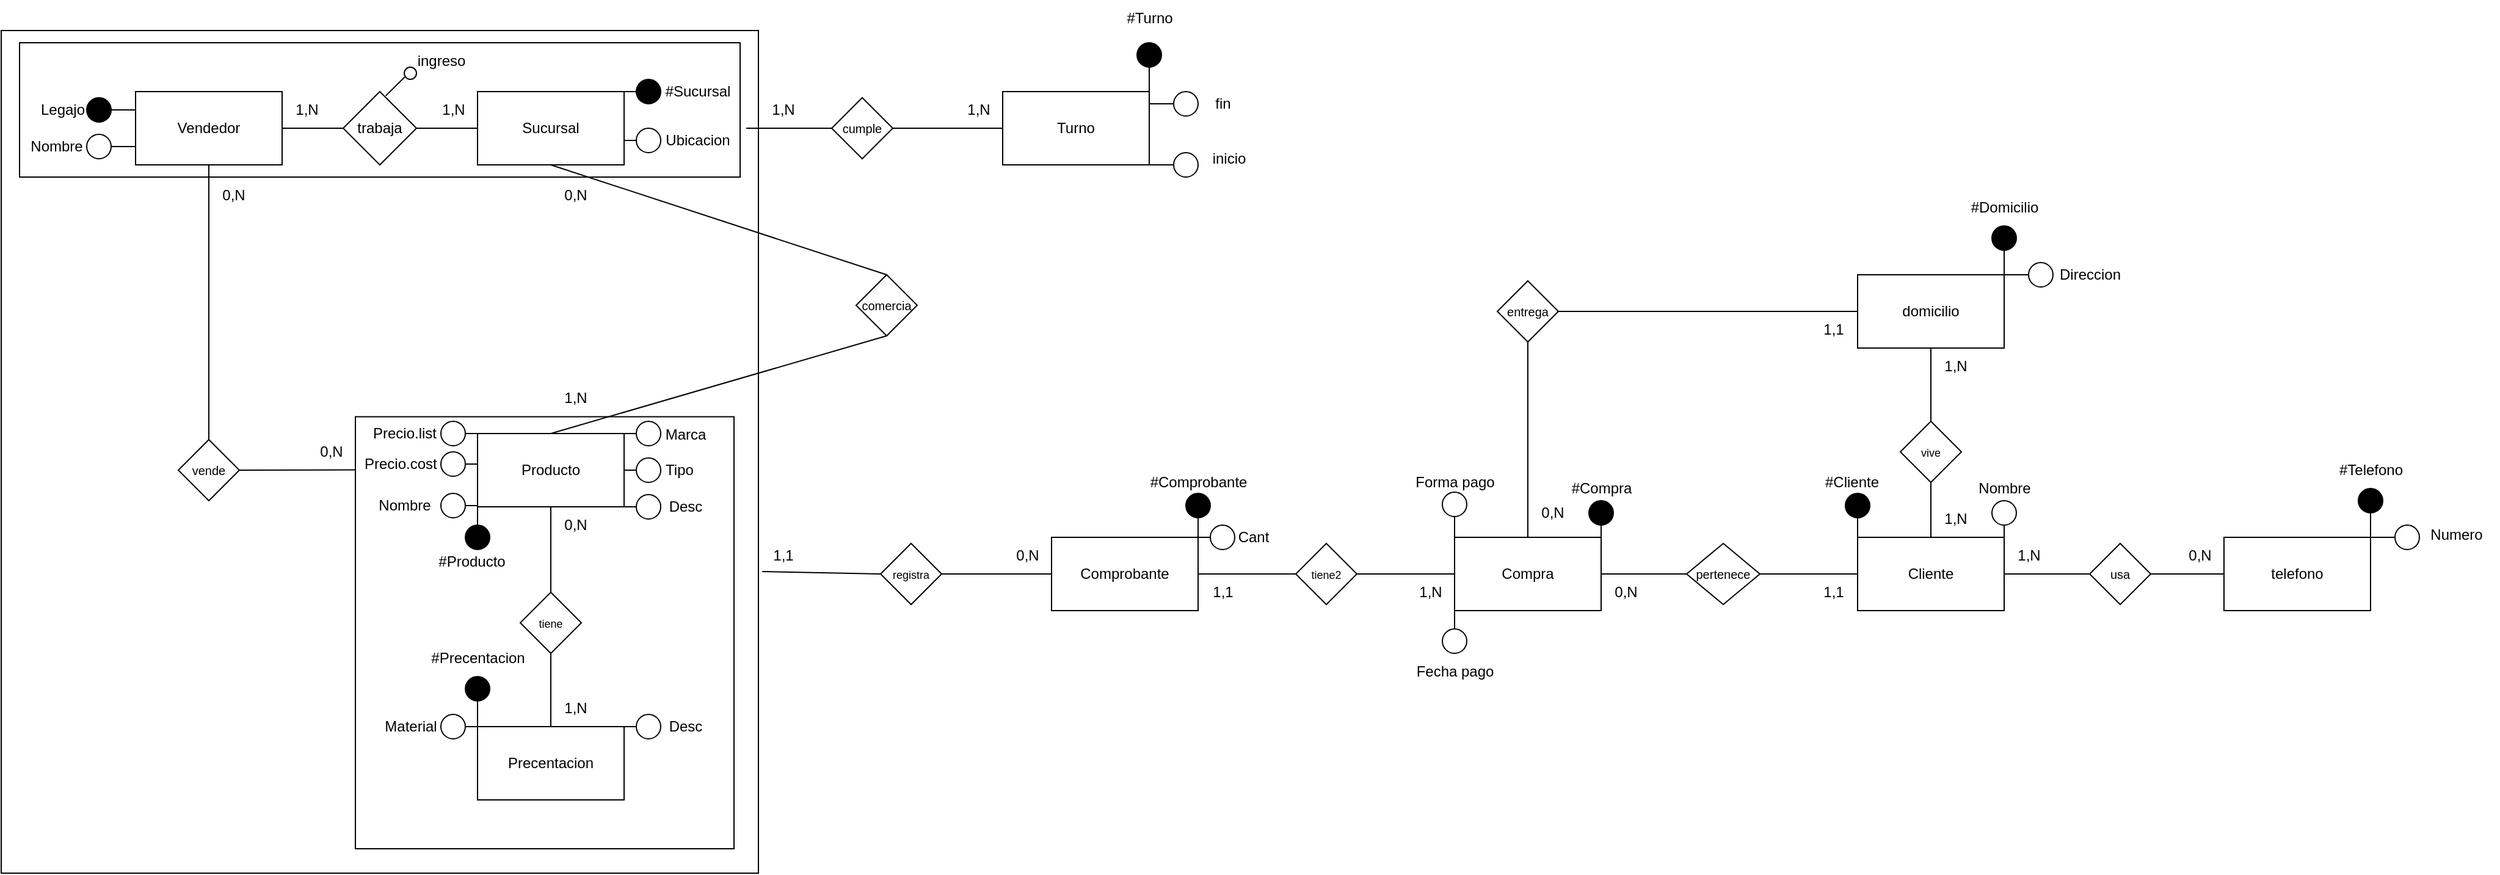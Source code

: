 <mxfile version="24.7.12">
  <diagram name="Page-1" id="cyGEGUov2ZOrerP5u_-C">
    <mxGraphModel dx="2353" dy="1199" grid="1" gridSize="10" guides="1" tooltips="1" connect="1" arrows="1" fold="1" page="1" pageScale="1" pageWidth="850" pageHeight="1100" math="0" shadow="0">
      <root>
        <mxCell id="0" />
        <mxCell id="1" parent="0" />
        <mxCell id="aFwNrgKFRGCG29cXAObZ-34" value="" style="rounded=0;whiteSpace=wrap;html=1;fillColor=none;" vertex="1" parent="1">
          <mxGeometry x="80" y="560" width="620" height="690" as="geometry" />
        </mxCell>
        <mxCell id="SyUR6yGUNe8U44WFTiyW-18" value="" style="rounded=0;whiteSpace=wrap;html=1;fillColor=none;" parent="1" vertex="1">
          <mxGeometry x="95" y="570" width="590" height="110" as="geometry" />
        </mxCell>
        <mxCell id="aFwNrgKFRGCG29cXAObZ-14" value="" style="rounded=0;whiteSpace=wrap;html=1;fillColor=none;" vertex="1" parent="1">
          <mxGeometry x="370" y="876.25" width="310" height="353.75" as="geometry" />
        </mxCell>
        <mxCell id="SyUR6yGUNe8U44WFTiyW-11" value="Vendedor" style="rounded=0;whiteSpace=wrap;html=1;" parent="1" vertex="1">
          <mxGeometry x="190" y="610" width="120" height="60" as="geometry" />
        </mxCell>
        <mxCell id="SyUR6yGUNe8U44WFTiyW-12" value="" style="endArrow=none;html=1;rounded=0;exitX=1;exitY=0.5;exitDx=0;exitDy=0;entryX=0;entryY=0.5;entryDx=0;entryDy=0;" parent="1" source="SyUR6yGUNe8U44WFTiyW-11" target="SyUR6yGUNe8U44WFTiyW-13" edge="1">
          <mxGeometry width="50" height="50" relative="1" as="geometry">
            <mxPoint x="370" y="600" as="sourcePoint" />
            <mxPoint x="370" y="640" as="targetPoint" />
          </mxGeometry>
        </mxCell>
        <mxCell id="SyUR6yGUNe8U44WFTiyW-13" value="trabaja" style="rhombus;whiteSpace=wrap;html=1;" parent="1" vertex="1">
          <mxGeometry x="360" y="610" width="60" height="60" as="geometry" />
        </mxCell>
        <mxCell id="SyUR6yGUNe8U44WFTiyW-14" value="" style="endArrow=none;html=1;rounded=0;exitX=1;exitY=0.5;exitDx=0;exitDy=0;entryX=0;entryY=0.5;entryDx=0;entryDy=0;" parent="1" source="SyUR6yGUNe8U44WFTiyW-13" target="SyUR6yGUNe8U44WFTiyW-15" edge="1">
          <mxGeometry width="50" height="50" relative="1" as="geometry">
            <mxPoint x="540" y="590" as="sourcePoint" />
            <mxPoint x="460" y="640" as="targetPoint" />
          </mxGeometry>
        </mxCell>
        <mxCell id="SyUR6yGUNe8U44WFTiyW-15" value="Sucursal" style="rounded=0;whiteSpace=wrap;html=1;" parent="1" vertex="1">
          <mxGeometry x="470" y="610" width="120" height="60" as="geometry" />
        </mxCell>
        <mxCell id="SyUR6yGUNe8U44WFTiyW-16" value="1,N" style="text;html=1;align=center;verticalAlign=middle;resizable=0;points=[];autosize=1;strokeColor=none;fillColor=none;" parent="1" vertex="1">
          <mxGeometry x="430" y="610" width="40" height="30" as="geometry" />
        </mxCell>
        <mxCell id="SyUR6yGUNe8U44WFTiyW-17" value="1,N" style="text;html=1;align=center;verticalAlign=middle;resizable=0;points=[];autosize=1;strokeColor=none;fillColor=none;" parent="1" vertex="1">
          <mxGeometry x="310" y="610" width="40" height="30" as="geometry" />
        </mxCell>
        <mxCell id="aFwNrgKFRGCG29cXAObZ-1" value="" style="endArrow=none;html=1;rounded=0;entryX=0.5;entryY=1;entryDx=0;entryDy=0;exitX=0.5;exitY=0;exitDx=0;exitDy=0;" edge="1" parent="1" source="aFwNrgKFRGCG29cXAObZ-2" target="SyUR6yGUNe8U44WFTiyW-15">
          <mxGeometry width="50" height="50" relative="1" as="geometry">
            <mxPoint x="530" y="780" as="sourcePoint" />
            <mxPoint x="550" y="770" as="targetPoint" />
          </mxGeometry>
        </mxCell>
        <mxCell id="aFwNrgKFRGCG29cXAObZ-2" value="&lt;font size=&quot;1&quot;&gt;comercia&lt;/font&gt;" style="rhombus;whiteSpace=wrap;html=1;" vertex="1" parent="1">
          <mxGeometry x="780" y="760" width="50" height="50" as="geometry" />
        </mxCell>
        <mxCell id="aFwNrgKFRGCG29cXAObZ-3" value="" style="endArrow=none;html=1;rounded=0;entryX=0.5;entryY=1;entryDx=0;entryDy=0;exitX=0.5;exitY=0;exitDx=0;exitDy=0;" edge="1" parent="1" source="aFwNrgKFRGCG29cXAObZ-4" target="aFwNrgKFRGCG29cXAObZ-2">
          <mxGeometry width="50" height="50" relative="1" as="geometry">
            <mxPoint x="530" y="880" as="sourcePoint" />
            <mxPoint x="550" y="850" as="targetPoint" />
          </mxGeometry>
        </mxCell>
        <mxCell id="aFwNrgKFRGCG29cXAObZ-4" value="Producto" style="rounded=0;whiteSpace=wrap;html=1;" vertex="1" parent="1">
          <mxGeometry x="470" y="890" width="120" height="60" as="geometry" />
        </mxCell>
        <mxCell id="aFwNrgKFRGCG29cXAObZ-5" value="&lt;font style=&quot;font-size: 9px;&quot;&gt;tiene&lt;/font&gt;" style="rhombus;whiteSpace=wrap;html=1;" vertex="1" parent="1">
          <mxGeometry x="505" y="1020" width="50" height="50" as="geometry" />
        </mxCell>
        <mxCell id="aFwNrgKFRGCG29cXAObZ-6" value="" style="endArrow=none;html=1;rounded=0;entryX=0.5;entryY=1;entryDx=0;entryDy=0;exitX=0.5;exitY=0;exitDx=0;exitDy=0;" edge="1" parent="1" source="aFwNrgKFRGCG29cXAObZ-5" target="aFwNrgKFRGCG29cXAObZ-4">
          <mxGeometry width="50" height="50" relative="1" as="geometry">
            <mxPoint x="390" y="1060" as="sourcePoint" />
            <mxPoint x="440" y="1010" as="targetPoint" />
          </mxGeometry>
        </mxCell>
        <mxCell id="aFwNrgKFRGCG29cXAObZ-7" value="Precentacion" style="rounded=0;whiteSpace=wrap;html=1;" vertex="1" parent="1">
          <mxGeometry x="470" y="1130" width="120" height="60" as="geometry" />
        </mxCell>
        <mxCell id="aFwNrgKFRGCG29cXAObZ-8" value="" style="endArrow=none;html=1;rounded=0;entryX=0.5;entryY=1;entryDx=0;entryDy=0;exitX=0.5;exitY=0;exitDx=0;exitDy=0;" edge="1" parent="1" source="aFwNrgKFRGCG29cXAObZ-7" target="aFwNrgKFRGCG29cXAObZ-5">
          <mxGeometry width="50" height="50" relative="1" as="geometry">
            <mxPoint x="320" y="1110" as="sourcePoint" />
            <mxPoint x="370" y="1060" as="targetPoint" />
          </mxGeometry>
        </mxCell>
        <mxCell id="aFwNrgKFRGCG29cXAObZ-9" value="&lt;font size=&quot;1&quot;&gt;vende&lt;/font&gt;" style="rhombus;whiteSpace=wrap;html=1;" vertex="1" parent="1">
          <mxGeometry x="225" y="895" width="50" height="50" as="geometry" />
        </mxCell>
        <mxCell id="aFwNrgKFRGCG29cXAObZ-10" value="" style="endArrow=none;html=1;rounded=0;exitX=1;exitY=0.5;exitDx=0;exitDy=0;entryX=0.001;entryY=0.123;entryDx=0;entryDy=0;entryPerimeter=0;" edge="1" parent="1" source="aFwNrgKFRGCG29cXAObZ-9" target="aFwNrgKFRGCG29cXAObZ-14">
          <mxGeometry width="50" height="50" relative="1" as="geometry">
            <mxPoint x="330" y="970" as="sourcePoint" />
            <mxPoint x="360" y="920" as="targetPoint" />
          </mxGeometry>
        </mxCell>
        <mxCell id="aFwNrgKFRGCG29cXAObZ-11" value="" style="endArrow=none;html=1;rounded=0;entryX=0.5;entryY=1;entryDx=0;entryDy=0;" edge="1" parent="1" source="aFwNrgKFRGCG29cXAObZ-9" target="SyUR6yGUNe8U44WFTiyW-11">
          <mxGeometry width="50" height="50" relative="1" as="geometry">
            <mxPoint x="210" y="840" as="sourcePoint" />
            <mxPoint x="260" y="790" as="targetPoint" />
          </mxGeometry>
        </mxCell>
        <mxCell id="aFwNrgKFRGCG29cXAObZ-12" value="0,N" style="text;html=1;align=center;verticalAlign=middle;resizable=0;points=[];autosize=1;strokeColor=none;fillColor=none;" vertex="1" parent="1">
          <mxGeometry x="530" y="950" width="40" height="30" as="geometry" />
        </mxCell>
        <mxCell id="aFwNrgKFRGCG29cXAObZ-13" value="1,N" style="text;html=1;align=center;verticalAlign=middle;resizable=0;points=[];autosize=1;strokeColor=none;fillColor=none;" vertex="1" parent="1">
          <mxGeometry x="530" y="1100" width="40" height="30" as="geometry" />
        </mxCell>
        <mxCell id="aFwNrgKFRGCG29cXAObZ-15" value="&lt;font size=&quot;1&quot;&gt;cumple&lt;/font&gt;" style="rhombus;whiteSpace=wrap;html=1;" vertex="1" parent="1">
          <mxGeometry x="760" y="615" width="50" height="50" as="geometry" />
        </mxCell>
        <mxCell id="aFwNrgKFRGCG29cXAObZ-16" value="Turno" style="rounded=0;whiteSpace=wrap;html=1;" vertex="1" parent="1">
          <mxGeometry x="900" y="610" width="120" height="60" as="geometry" />
        </mxCell>
        <mxCell id="aFwNrgKFRGCG29cXAObZ-17" value="" style="endArrow=none;html=1;rounded=0;entryX=0;entryY=0.5;entryDx=0;entryDy=0;" edge="1" parent="1" target="aFwNrgKFRGCG29cXAObZ-15">
          <mxGeometry width="50" height="50" relative="1" as="geometry">
            <mxPoint x="690" y="640" as="sourcePoint" />
            <mxPoint x="770" y="650" as="targetPoint" />
          </mxGeometry>
        </mxCell>
        <mxCell id="aFwNrgKFRGCG29cXAObZ-18" value="" style="endArrow=none;html=1;rounded=0;exitX=1;exitY=0.5;exitDx=0;exitDy=0;entryX=0;entryY=0.5;entryDx=0;entryDy=0;" edge="1" parent="1" source="aFwNrgKFRGCG29cXAObZ-15" target="aFwNrgKFRGCG29cXAObZ-16">
          <mxGeometry width="50" height="50" relative="1" as="geometry">
            <mxPoint x="880" y="670" as="sourcePoint" />
            <mxPoint x="930" y="620" as="targetPoint" />
          </mxGeometry>
        </mxCell>
        <mxCell id="aFwNrgKFRGCG29cXAObZ-19" value="1,N" style="text;html=1;align=center;verticalAlign=middle;resizable=0;points=[];autosize=1;strokeColor=none;fillColor=none;" vertex="1" parent="1">
          <mxGeometry x="530" y="846.25" width="40" height="30" as="geometry" />
        </mxCell>
        <mxCell id="aFwNrgKFRGCG29cXAObZ-20" value="0,N" style="text;html=1;align=center;verticalAlign=middle;resizable=0;points=[];autosize=1;strokeColor=none;fillColor=none;" vertex="1" parent="1">
          <mxGeometry x="530" y="680" width="40" height="30" as="geometry" />
        </mxCell>
        <mxCell id="aFwNrgKFRGCG29cXAObZ-21" value="0,N" style="text;html=1;align=center;verticalAlign=middle;resizable=0;points=[];autosize=1;strokeColor=none;fillColor=none;" vertex="1" parent="1">
          <mxGeometry x="250" y="680" width="40" height="30" as="geometry" />
        </mxCell>
        <mxCell id="aFwNrgKFRGCG29cXAObZ-22" value="0,N" style="text;html=1;align=center;verticalAlign=middle;resizable=0;points=[];autosize=1;strokeColor=none;fillColor=none;" vertex="1" parent="1">
          <mxGeometry x="330" y="890" width="40" height="30" as="geometry" />
        </mxCell>
        <mxCell id="aFwNrgKFRGCG29cXAObZ-23" value="Cliente" style="rounded=0;whiteSpace=wrap;html=1;" vertex="1" parent="1">
          <mxGeometry x="1600" y="975" width="120" height="60" as="geometry" />
        </mxCell>
        <mxCell id="aFwNrgKFRGCG29cXAObZ-24" value="&lt;font style=&quot;font-size: 9px;&quot;&gt;vive&lt;/font&gt;" style="rhombus;whiteSpace=wrap;html=1;" vertex="1" parent="1">
          <mxGeometry x="1635" y="880" width="50" height="50" as="geometry" />
        </mxCell>
        <mxCell id="aFwNrgKFRGCG29cXAObZ-25" value="domicilio" style="rounded=0;whiteSpace=wrap;html=1;" vertex="1" parent="1">
          <mxGeometry x="1600" y="760" width="120" height="60" as="geometry" />
        </mxCell>
        <mxCell id="aFwNrgKFRGCG29cXAObZ-28" value="" style="endArrow=none;html=1;rounded=0;entryX=0.5;entryY=0;entryDx=0;entryDy=0;exitX=0.5;exitY=1;exitDx=0;exitDy=0;" edge="1" parent="1" source="aFwNrgKFRGCG29cXAObZ-24" target="aFwNrgKFRGCG29cXAObZ-23">
          <mxGeometry width="50" height="50" relative="1" as="geometry">
            <mxPoint x="1570" y="970" as="sourcePoint" />
            <mxPoint x="1620" y="920" as="targetPoint" />
          </mxGeometry>
        </mxCell>
        <mxCell id="aFwNrgKFRGCG29cXAObZ-29" value="" style="endArrow=none;html=1;rounded=0;entryX=0.5;entryY=1;entryDx=0;entryDy=0;" edge="1" parent="1" source="aFwNrgKFRGCG29cXAObZ-24" target="aFwNrgKFRGCG29cXAObZ-25">
          <mxGeometry width="50" height="50" relative="1" as="geometry">
            <mxPoint x="1600" y="880" as="sourcePoint" />
            <mxPoint x="1650" y="830" as="targetPoint" />
          </mxGeometry>
        </mxCell>
        <mxCell id="aFwNrgKFRGCG29cXAObZ-30" value="&lt;font size=&quot;1&quot;&gt;pertenece&lt;/font&gt;" style="rhombus;whiteSpace=wrap;html=1;" vertex="1" parent="1">
          <mxGeometry x="1460" y="980" width="60" height="50" as="geometry" />
        </mxCell>
        <mxCell id="aFwNrgKFRGCG29cXAObZ-31" value="" style="endArrow=none;html=1;rounded=0;entryX=0;entryY=0.5;entryDx=0;entryDy=0;exitX=1;exitY=0.5;exitDx=0;exitDy=0;" edge="1" parent="1" source="aFwNrgKFRGCG29cXAObZ-30" target="aFwNrgKFRGCG29cXAObZ-23">
          <mxGeometry width="50" height="50" relative="1" as="geometry">
            <mxPoint x="1490" y="1120" as="sourcePoint" />
            <mxPoint x="1540" y="1070" as="targetPoint" />
          </mxGeometry>
        </mxCell>
        <mxCell id="aFwNrgKFRGCG29cXAObZ-32" value="" style="endArrow=none;html=1;rounded=0;entryX=0;entryY=0.5;entryDx=0;entryDy=0;exitX=1;exitY=0.5;exitDx=0;exitDy=0;" edge="1" parent="1" source="aFwNrgKFRGCG29cXAObZ-33" target="aFwNrgKFRGCG29cXAObZ-30">
          <mxGeometry width="50" height="50" relative="1" as="geometry">
            <mxPoint x="1410" y="1010" as="sourcePoint" />
            <mxPoint x="1430" y="1040" as="targetPoint" />
          </mxGeometry>
        </mxCell>
        <mxCell id="aFwNrgKFRGCG29cXAObZ-33" value="Compra" style="rounded=0;whiteSpace=wrap;html=1;" vertex="1" parent="1">
          <mxGeometry x="1270" y="975" width="120" height="60" as="geometry" />
        </mxCell>
        <mxCell id="aFwNrgKFRGCG29cXAObZ-37" value="&lt;font style=&quot;font-size: 9px;&quot;&gt;registra&lt;/font&gt;" style="rhombus;whiteSpace=wrap;html=1;" vertex="1" parent="1">
          <mxGeometry x="800" y="980" width="50" height="50" as="geometry" />
        </mxCell>
        <mxCell id="aFwNrgKFRGCG29cXAObZ-39" value="" style="endArrow=none;html=1;rounded=0;entryX=0;entryY=0.5;entryDx=0;entryDy=0;exitX=1.005;exitY=0.642;exitDx=0;exitDy=0;exitPerimeter=0;" edge="1" parent="1" source="aFwNrgKFRGCG29cXAObZ-34" target="aFwNrgKFRGCG29cXAObZ-37">
          <mxGeometry width="50" height="50" relative="1" as="geometry">
            <mxPoint x="780" y="1040" as="sourcePoint" />
            <mxPoint x="898" y="1011" as="targetPoint" />
          </mxGeometry>
        </mxCell>
        <mxCell id="aFwNrgKFRGCG29cXAObZ-40" value="" style="endArrow=none;html=1;rounded=0;exitX=1;exitY=0.5;exitDx=0;exitDy=0;entryX=0;entryY=0.5;entryDx=0;entryDy=0;" edge="1" parent="1" source="aFwNrgKFRGCG29cXAObZ-37" target="aFwNrgKFRGCG29cXAObZ-41">
          <mxGeometry width="50" height="50" relative="1" as="geometry">
            <mxPoint x="960" y="1010" as="sourcePoint" />
            <mxPoint x="930" y="1000" as="targetPoint" />
          </mxGeometry>
        </mxCell>
        <mxCell id="aFwNrgKFRGCG29cXAObZ-41" value="Comprobante" style="rounded=0;whiteSpace=wrap;html=1;" vertex="1" parent="1">
          <mxGeometry x="940" y="975" width="120" height="60" as="geometry" />
        </mxCell>
        <mxCell id="aFwNrgKFRGCG29cXAObZ-42" value="&lt;font size=&quot;1&quot;&gt;usa&lt;/font&gt;" style="rhombus;whiteSpace=wrap;html=1;" vertex="1" parent="1">
          <mxGeometry x="1790" y="980" width="50" height="50" as="geometry" />
        </mxCell>
        <mxCell id="aFwNrgKFRGCG29cXAObZ-43" value="telefono" style="rounded=0;whiteSpace=wrap;html=1;" vertex="1" parent="1">
          <mxGeometry x="1900" y="975" width="120" height="60" as="geometry" />
        </mxCell>
        <mxCell id="aFwNrgKFRGCG29cXAObZ-44" value="" style="endArrow=none;html=1;rounded=0;entryX=1;entryY=0.5;entryDx=0;entryDy=0;exitX=0;exitY=0.5;exitDx=0;exitDy=0;" edge="1" parent="1" source="aFwNrgKFRGCG29cXAObZ-42" target="aFwNrgKFRGCG29cXAObZ-23">
          <mxGeometry width="50" height="50" relative="1" as="geometry">
            <mxPoint x="1725" y="1085" as="sourcePoint" />
            <mxPoint x="1815" y="1095" as="targetPoint" />
          </mxGeometry>
        </mxCell>
        <mxCell id="aFwNrgKFRGCG29cXAObZ-45" value="" style="endArrow=none;html=1;rounded=0;entryX=0;entryY=0.5;entryDx=0;entryDy=0;" edge="1" parent="1" source="aFwNrgKFRGCG29cXAObZ-42" target="aFwNrgKFRGCG29cXAObZ-43">
          <mxGeometry width="50" height="50" relative="1" as="geometry">
            <mxPoint x="1900" y="1105" as="sourcePoint" />
            <mxPoint x="1950" y="1055" as="targetPoint" />
          </mxGeometry>
        </mxCell>
        <mxCell id="aFwNrgKFRGCG29cXAObZ-47" value="&lt;font size=&quot;1&quot;&gt;entrega&lt;/font&gt;" style="rhombus;whiteSpace=wrap;html=1;" vertex="1" parent="1">
          <mxGeometry x="1305" y="765" width="50" height="50" as="geometry" />
        </mxCell>
        <mxCell id="aFwNrgKFRGCG29cXAObZ-48" value="" style="endArrow=none;html=1;rounded=0;entryX=0;entryY=0.5;entryDx=0;entryDy=0;exitX=1;exitY=0.5;exitDx=0;exitDy=0;" edge="1" parent="1" source="aFwNrgKFRGCG29cXAObZ-47" target="aFwNrgKFRGCG29cXAObZ-25">
          <mxGeometry width="50" height="50" relative="1" as="geometry">
            <mxPoint x="1480" y="800" as="sourcePoint" />
            <mxPoint x="1530" y="750" as="targetPoint" />
          </mxGeometry>
        </mxCell>
        <mxCell id="aFwNrgKFRGCG29cXAObZ-49" value="" style="endArrow=none;html=1;rounded=0;entryX=0.5;entryY=1;entryDx=0;entryDy=0;" edge="1" parent="1" source="aFwNrgKFRGCG29cXAObZ-33" target="aFwNrgKFRGCG29cXAObZ-47">
          <mxGeometry width="50" height="50" relative="1" as="geometry">
            <mxPoint x="1210" y="880" as="sourcePoint" />
            <mxPoint x="1260" y="830" as="targetPoint" />
          </mxGeometry>
        </mxCell>
        <mxCell id="aFwNrgKFRGCG29cXAObZ-50" value="" style="endArrow=none;html=1;rounded=0;exitX=1;exitY=0.5;exitDx=0;exitDy=0;entryX=0;entryY=0.5;entryDx=0;entryDy=0;" edge="1" parent="1" source="aFwNrgKFRGCG29cXAObZ-41" target="aFwNrgKFRGCG29cXAObZ-51">
          <mxGeometry width="50" height="50" relative="1" as="geometry">
            <mxPoint x="1080" y="1000" as="sourcePoint" />
            <mxPoint x="1130" y="950" as="targetPoint" />
          </mxGeometry>
        </mxCell>
        <mxCell id="aFwNrgKFRGCG29cXAObZ-51" value="&lt;font style=&quot;font-size: 9px;&quot;&gt;tiene2&lt;/font&gt;" style="rhombus;whiteSpace=wrap;html=1;" vertex="1" parent="1">
          <mxGeometry x="1140" y="980" width="50" height="50" as="geometry" />
        </mxCell>
        <mxCell id="aFwNrgKFRGCG29cXAObZ-52" value="" style="endArrow=none;html=1;rounded=0;entryX=0;entryY=0.5;entryDx=0;entryDy=0;exitX=1;exitY=0.5;exitDx=0;exitDy=0;" edge="1" parent="1" source="aFwNrgKFRGCG29cXAObZ-51" target="aFwNrgKFRGCG29cXAObZ-33">
          <mxGeometry width="50" height="50" relative="1" as="geometry">
            <mxPoint x="1190" y="1060" as="sourcePoint" />
            <mxPoint x="1240" y="1010" as="targetPoint" />
          </mxGeometry>
        </mxCell>
        <mxCell id="aFwNrgKFRGCG29cXAObZ-53" value="" style="ellipse;whiteSpace=wrap;html=1;aspect=fixed;fillColor=#000000;" vertex="1" parent="1">
          <mxGeometry x="150" y="615.0" width="20" height="20" as="geometry" />
        </mxCell>
        <mxCell id="aFwNrgKFRGCG29cXAObZ-54" value="" style="endArrow=none;html=1;rounded=0;entryX=1;entryY=0.5;entryDx=0;entryDy=0;exitX=0;exitY=0.25;exitDx=0;exitDy=0;" edge="1" target="aFwNrgKFRGCG29cXAObZ-53" parent="1" source="SyUR6yGUNe8U44WFTiyW-11">
          <mxGeometry width="50" height="50" relative="1" as="geometry">
            <mxPoint x="-120" y="634.0" as="sourcePoint" />
            <mxPoint x="-130" y="588.0" as="targetPoint" />
          </mxGeometry>
        </mxCell>
        <mxCell id="aFwNrgKFRGCG29cXAObZ-55" value="Legajo" style="text;html=1;align=center;verticalAlign=middle;resizable=0;points=[];autosize=1;strokeColor=none;fillColor=none;" vertex="1" parent="1">
          <mxGeometry x="100" y="610" width="60" height="30" as="geometry" />
        </mxCell>
        <mxCell id="aFwNrgKFRGCG29cXAObZ-56" value="" style="ellipse;whiteSpace=wrap;html=1;aspect=fixed;" vertex="1" parent="1">
          <mxGeometry x="150" y="645" width="20" height="20" as="geometry" />
        </mxCell>
        <mxCell id="aFwNrgKFRGCG29cXAObZ-57" value="" style="endArrow=none;html=1;rounded=0;entryX=1;entryY=0.5;entryDx=0;entryDy=0;exitX=0;exitY=0.75;exitDx=0;exitDy=0;" edge="1" target="aFwNrgKFRGCG29cXAObZ-56" parent="1" source="SyUR6yGUNe8U44WFTiyW-11">
          <mxGeometry width="50" height="50" relative="1" as="geometry">
            <mxPoint x="183" y="650" as="sourcePoint" />
            <mxPoint x="313" y="630" as="targetPoint" />
          </mxGeometry>
        </mxCell>
        <mxCell id="aFwNrgKFRGCG29cXAObZ-58" value="Nombre" style="text;html=1;align=center;verticalAlign=middle;resizable=0;points=[];autosize=1;strokeColor=none;fillColor=none;" vertex="1" parent="1">
          <mxGeometry x="90" y="640" width="70" height="30" as="geometry" />
        </mxCell>
        <mxCell id="aFwNrgKFRGCG29cXAObZ-59" value="Nombre" style="text;html=1;align=center;verticalAlign=middle;resizable=0;points=[];autosize=1;strokeColor=none;fillColor=none;" vertex="1" parent="1">
          <mxGeometry x="1685" y="920" width="70" height="30" as="geometry" />
        </mxCell>
        <mxCell id="aFwNrgKFRGCG29cXAObZ-60" value="" style="ellipse;whiteSpace=wrap;html=1;aspect=fixed;" vertex="1" parent="1">
          <mxGeometry x="1710" y="945" width="20" height="20" as="geometry" />
        </mxCell>
        <mxCell id="aFwNrgKFRGCG29cXAObZ-61" value="" style="endArrow=none;html=1;rounded=0;entryX=0.5;entryY=1;entryDx=0;entryDy=0;exitX=1;exitY=0;exitDx=0;exitDy=0;" edge="1" target="aFwNrgKFRGCG29cXAObZ-60" parent="1" source="aFwNrgKFRGCG29cXAObZ-23">
          <mxGeometry width="50" height="50" relative="1" as="geometry">
            <mxPoint x="1725" y="980" as="sourcePoint" />
            <mxPoint x="1725" y="930" as="targetPoint" />
          </mxGeometry>
        </mxCell>
        <mxCell id="aFwNrgKFRGCG29cXAObZ-62" value="" style="ellipse;whiteSpace=wrap;html=1;aspect=fixed;fillColor=#000000;" vertex="1" parent="1">
          <mxGeometry x="1590" y="939.0" width="20" height="20" as="geometry" />
        </mxCell>
        <mxCell id="aFwNrgKFRGCG29cXAObZ-63" value="" style="endArrow=none;html=1;rounded=0;entryX=0.5;entryY=1;entryDx=0;entryDy=0;" edge="1" target="aFwNrgKFRGCG29cXAObZ-62" parent="1">
          <mxGeometry width="50" height="50" relative="1" as="geometry">
            <mxPoint x="1600" y="980.0" as="sourcePoint" />
            <mxPoint x="1590" y="934.0" as="targetPoint" />
          </mxGeometry>
        </mxCell>
        <mxCell id="aFwNrgKFRGCG29cXAObZ-64" value="#Cliente" style="text;html=1;align=center;verticalAlign=middle;resizable=0;points=[];autosize=1;strokeColor=none;fillColor=none;" vertex="1" parent="1">
          <mxGeometry x="1560" y="915" width="70" height="30" as="geometry" />
        </mxCell>
        <mxCell id="aFwNrgKFRGCG29cXAObZ-65" value="1,N" style="text;html=1;align=center;verticalAlign=middle;resizable=0;points=[];autosize=1;strokeColor=none;fillColor=none;" vertex="1" parent="1">
          <mxGeometry x="860" y="610" width="40" height="30" as="geometry" />
        </mxCell>
        <mxCell id="aFwNrgKFRGCG29cXAObZ-67" value="1,N" style="text;html=1;align=center;verticalAlign=middle;resizable=0;points=[];autosize=1;strokeColor=none;fillColor=none;" vertex="1" parent="1">
          <mxGeometry x="700" y="610" width="40" height="30" as="geometry" />
        </mxCell>
        <mxCell id="aFwNrgKFRGCG29cXAObZ-68" value="" style="ellipse;whiteSpace=wrap;html=1;aspect=fixed;" vertex="1" parent="1">
          <mxGeometry x="410" y="590" width="10" height="10" as="geometry" />
        </mxCell>
        <mxCell id="aFwNrgKFRGCG29cXAObZ-69" value="" style="endArrow=none;html=1;rounded=0;entryX=0.031;entryY=0.816;entryDx=0;entryDy=0;exitX=0.58;exitY=0.057;exitDx=0;exitDy=0;entryPerimeter=0;exitPerimeter=0;" edge="1" target="aFwNrgKFRGCG29cXAObZ-68" parent="1" source="SyUR6yGUNe8U44WFTiyW-13">
          <mxGeometry width="50" height="50" relative="1" as="geometry">
            <mxPoint x="405" y="590" as="sourcePoint" />
            <mxPoint x="640" y="365" as="targetPoint" />
          </mxGeometry>
        </mxCell>
        <mxCell id="aFwNrgKFRGCG29cXAObZ-70" value="ingreso" style="text;html=1;align=center;verticalAlign=middle;resizable=0;points=[];autosize=1;strokeColor=none;fillColor=none;" vertex="1" parent="1">
          <mxGeometry x="410" y="570" width="60" height="30" as="geometry" />
        </mxCell>
        <mxCell id="aFwNrgKFRGCG29cXAObZ-71" value="1,1" style="text;html=1;align=center;verticalAlign=middle;resizable=0;points=[];autosize=1;strokeColor=none;fillColor=none;" vertex="1" parent="1">
          <mxGeometry x="700" y="975" width="40" height="30" as="geometry" />
        </mxCell>
        <mxCell id="aFwNrgKFRGCG29cXAObZ-72" value="0,N" style="text;html=1;align=center;verticalAlign=middle;resizable=0;points=[];autosize=1;strokeColor=none;fillColor=none;" vertex="1" parent="1">
          <mxGeometry x="900" y="975" width="40" height="30" as="geometry" />
        </mxCell>
        <mxCell id="aFwNrgKFRGCG29cXAObZ-73" value="1,N" style="text;html=1;align=center;verticalAlign=middle;resizable=0;points=[];autosize=1;strokeColor=none;fillColor=none;" vertex="1" parent="1">
          <mxGeometry x="1230" y="1005" width="40" height="30" as="geometry" />
        </mxCell>
        <mxCell id="aFwNrgKFRGCG29cXAObZ-74" value="1,1" style="text;html=1;align=center;verticalAlign=middle;resizable=0;points=[];autosize=1;strokeColor=none;fillColor=none;" vertex="1" parent="1">
          <mxGeometry x="1060" y="1005" width="40" height="30" as="geometry" />
        </mxCell>
        <mxCell id="aFwNrgKFRGCG29cXAObZ-75" value="1,1" style="text;html=1;align=center;verticalAlign=middle;resizable=0;points=[];autosize=1;strokeColor=none;fillColor=none;" vertex="1" parent="1">
          <mxGeometry x="1560" y="1005" width="40" height="30" as="geometry" />
        </mxCell>
        <mxCell id="aFwNrgKFRGCG29cXAObZ-76" value="0,N" style="text;html=1;align=center;verticalAlign=middle;resizable=0;points=[];autosize=1;strokeColor=none;fillColor=none;" vertex="1" parent="1">
          <mxGeometry x="1390" y="1005" width="40" height="30" as="geometry" />
        </mxCell>
        <mxCell id="aFwNrgKFRGCG29cXAObZ-77" value="1,1" style="text;html=1;align=center;verticalAlign=middle;resizable=0;points=[];autosize=1;strokeColor=none;fillColor=none;" vertex="1" parent="1">
          <mxGeometry x="1560" y="790" width="40" height="30" as="geometry" />
        </mxCell>
        <mxCell id="aFwNrgKFRGCG29cXAObZ-78" value="0,N" style="text;html=1;align=center;verticalAlign=middle;resizable=0;points=[];autosize=1;strokeColor=none;fillColor=none;" vertex="1" parent="1">
          <mxGeometry x="1330" y="940" width="40" height="30" as="geometry" />
        </mxCell>
        <mxCell id="aFwNrgKFRGCG29cXAObZ-79" value="1,N" style="text;html=1;align=center;verticalAlign=middle;resizable=0;points=[];autosize=1;strokeColor=none;fillColor=none;" vertex="1" parent="1">
          <mxGeometry x="1660" y="945" width="40" height="30" as="geometry" />
        </mxCell>
        <mxCell id="aFwNrgKFRGCG29cXAObZ-80" value="1,N" style="text;html=1;align=center;verticalAlign=middle;resizable=0;points=[];autosize=1;strokeColor=none;fillColor=none;" vertex="1" parent="1">
          <mxGeometry x="1660" y="820" width="40" height="30" as="geometry" />
        </mxCell>
        <mxCell id="aFwNrgKFRGCG29cXAObZ-81" value="1,N" style="text;html=1;align=center;verticalAlign=middle;resizable=0;points=[];autosize=1;strokeColor=none;fillColor=none;" vertex="1" parent="1">
          <mxGeometry x="1720" y="975" width="40" height="30" as="geometry" />
        </mxCell>
        <mxCell id="aFwNrgKFRGCG29cXAObZ-82" value="0,N" style="text;html=1;align=center;verticalAlign=middle;resizable=0;points=[];autosize=1;strokeColor=none;fillColor=none;" vertex="1" parent="1">
          <mxGeometry x="1860" y="975" width="40" height="30" as="geometry" />
        </mxCell>
        <mxCell id="aFwNrgKFRGCG29cXAObZ-83" value="" style="ellipse;whiteSpace=wrap;html=1;aspect=fixed;fillColor=#000000;" vertex="1" parent="1">
          <mxGeometry x="600" y="600.0" width="20" height="20" as="geometry" />
        </mxCell>
        <mxCell id="aFwNrgKFRGCG29cXAObZ-84" value="" style="endArrow=none;html=1;rounded=0;exitX=1;exitY=0;exitDx=0;exitDy=0;entryX=0;entryY=0.5;entryDx=0;entryDy=0;" edge="1" target="aFwNrgKFRGCG29cXAObZ-83" parent="1" source="SyUR6yGUNe8U44WFTiyW-15">
          <mxGeometry width="50" height="50" relative="1" as="geometry">
            <mxPoint x="660" y="651.0" as="sourcePoint" />
            <mxPoint x="610" y="621" as="targetPoint" />
          </mxGeometry>
        </mxCell>
        <mxCell id="aFwNrgKFRGCG29cXAObZ-85" value="Ubicacion" style="text;html=1;align=center;verticalAlign=middle;resizable=0;points=[];autosize=1;strokeColor=none;fillColor=none;" vertex="1" parent="1">
          <mxGeometry x="610" y="635" width="80" height="30" as="geometry" />
        </mxCell>
        <mxCell id="aFwNrgKFRGCG29cXAObZ-86" value="" style="ellipse;whiteSpace=wrap;html=1;aspect=fixed;" vertex="1" parent="1">
          <mxGeometry x="600" y="640" width="20" height="20" as="geometry" />
        </mxCell>
        <mxCell id="aFwNrgKFRGCG29cXAObZ-87" value="" style="endArrow=none;html=1;rounded=0;entryX=0;entryY=0.5;entryDx=0;entryDy=0;exitX=1;exitY=0.5;exitDx=0;exitDy=0;" edge="1" target="aFwNrgKFRGCG29cXAObZ-86" parent="1">
          <mxGeometry width="50" height="50" relative="1" as="geometry">
            <mxPoint x="590" y="650" as="sourcePoint" />
            <mxPoint x="825" y="425" as="targetPoint" />
          </mxGeometry>
        </mxCell>
        <mxCell id="aFwNrgKFRGCG29cXAObZ-88" value="#Sucursal" style="text;html=1;align=center;verticalAlign=middle;resizable=0;points=[];autosize=1;strokeColor=none;fillColor=none;" vertex="1" parent="1">
          <mxGeometry x="610" y="595" width="80" height="30" as="geometry" />
        </mxCell>
        <mxCell id="aFwNrgKFRGCG29cXAObZ-89" value="#Precentacion" style="text;html=1;align=center;verticalAlign=middle;resizable=0;points=[];autosize=1;strokeColor=none;fillColor=none;" vertex="1" parent="1">
          <mxGeometry x="420" y="1059" width="100" height="30" as="geometry" />
        </mxCell>
        <mxCell id="aFwNrgKFRGCG29cXAObZ-90" value="" style="ellipse;whiteSpace=wrap;html=1;aspect=fixed;fillColor=#000000;" vertex="1" parent="1">
          <mxGeometry x="460" y="1089.0" width="20" height="20" as="geometry" />
        </mxCell>
        <mxCell id="aFwNrgKFRGCG29cXAObZ-91" value="" style="endArrow=none;html=1;rounded=0;entryX=0.5;entryY=1;entryDx=0;entryDy=0;" edge="1" target="aFwNrgKFRGCG29cXAObZ-90" parent="1">
          <mxGeometry width="50" height="50" relative="1" as="geometry">
            <mxPoint x="470" y="1130.0" as="sourcePoint" />
            <mxPoint x="460" y="1084.0" as="targetPoint" />
          </mxGeometry>
        </mxCell>
        <mxCell id="aFwNrgKFRGCG29cXAObZ-92" value="" style="ellipse;whiteSpace=wrap;html=1;aspect=fixed;fillColor=#000000;" vertex="1" parent="1">
          <mxGeometry x="460" y="965.0" width="20" height="20" as="geometry" />
        </mxCell>
        <mxCell id="aFwNrgKFRGCG29cXAObZ-93" value="" style="endArrow=none;html=1;rounded=0;entryX=0.5;entryY=0;entryDx=0;entryDy=0;exitX=0;exitY=1;exitDx=0;exitDy=0;" edge="1" target="aFwNrgKFRGCG29cXAObZ-92" parent="1" source="aFwNrgKFRGCG29cXAObZ-4">
          <mxGeometry width="50" height="50" relative="1" as="geometry">
            <mxPoint x="470" y="1016.0" as="sourcePoint" />
            <mxPoint x="460" y="970.0" as="targetPoint" />
          </mxGeometry>
        </mxCell>
        <mxCell id="aFwNrgKFRGCG29cXAObZ-94" value="#Producto" style="text;html=1;align=center;verticalAlign=middle;resizable=0;points=[];autosize=1;strokeColor=none;fillColor=none;" vertex="1" parent="1">
          <mxGeometry x="425" y="980" width="80" height="30" as="geometry" />
        </mxCell>
        <mxCell id="aFwNrgKFRGCG29cXAObZ-95" value="" style="ellipse;whiteSpace=wrap;html=1;aspect=fixed;" vertex="1" parent="1">
          <mxGeometry x="600" y="880" width="20" height="20" as="geometry" />
        </mxCell>
        <mxCell id="aFwNrgKFRGCG29cXAObZ-96" value="" style="endArrow=none;html=1;rounded=0;entryX=0;entryY=0.5;entryDx=0;entryDy=0;exitX=1;exitY=0.5;exitDx=0;exitDy=0;" edge="1" target="aFwNrgKFRGCG29cXAObZ-95" parent="1">
          <mxGeometry width="50" height="50" relative="1" as="geometry">
            <mxPoint x="590" y="890" as="sourcePoint" />
            <mxPoint x="825" y="665" as="targetPoint" />
          </mxGeometry>
        </mxCell>
        <mxCell id="aFwNrgKFRGCG29cXAObZ-97" value="" style="ellipse;whiteSpace=wrap;html=1;aspect=fixed;" vertex="1" parent="1">
          <mxGeometry x="600" y="910" width="20" height="20" as="geometry" />
        </mxCell>
        <mxCell id="aFwNrgKFRGCG29cXAObZ-98" value="" style="endArrow=none;html=1;rounded=0;entryX=0;entryY=0.5;entryDx=0;entryDy=0;exitX=1;exitY=0.5;exitDx=0;exitDy=0;" edge="1" target="aFwNrgKFRGCG29cXAObZ-97" parent="1">
          <mxGeometry width="50" height="50" relative="1" as="geometry">
            <mxPoint x="590" y="920" as="sourcePoint" />
            <mxPoint x="825" y="695" as="targetPoint" />
          </mxGeometry>
        </mxCell>
        <mxCell id="aFwNrgKFRGCG29cXAObZ-99" value="" style="ellipse;whiteSpace=wrap;html=1;aspect=fixed;" vertex="1" parent="1">
          <mxGeometry x="600" y="940" width="20" height="20" as="geometry" />
        </mxCell>
        <mxCell id="aFwNrgKFRGCG29cXAObZ-100" value="" style="endArrow=none;html=1;rounded=0;entryX=0;entryY=0.5;entryDx=0;entryDy=0;exitX=1;exitY=0.5;exitDx=0;exitDy=0;" edge="1" target="aFwNrgKFRGCG29cXAObZ-99" parent="1">
          <mxGeometry width="50" height="50" relative="1" as="geometry">
            <mxPoint x="590" y="950" as="sourcePoint" />
            <mxPoint x="825" y="725" as="targetPoint" />
          </mxGeometry>
        </mxCell>
        <mxCell id="aFwNrgKFRGCG29cXAObZ-101" value="Marca" style="text;html=1;align=center;verticalAlign=middle;resizable=0;points=[];autosize=1;strokeColor=none;fillColor=none;" vertex="1" parent="1">
          <mxGeometry x="610" y="876.25" width="60" height="30" as="geometry" />
        </mxCell>
        <mxCell id="aFwNrgKFRGCG29cXAObZ-102" value="Tipo" style="text;html=1;align=center;verticalAlign=middle;resizable=0;points=[];autosize=1;strokeColor=none;fillColor=none;" vertex="1" parent="1">
          <mxGeometry x="610" y="905" width="50" height="30" as="geometry" />
        </mxCell>
        <mxCell id="aFwNrgKFRGCG29cXAObZ-103" value="Desc" style="text;html=1;align=center;verticalAlign=middle;resizable=0;points=[];autosize=1;strokeColor=none;fillColor=none;" vertex="1" parent="1">
          <mxGeometry x="615" y="935" width="50" height="30" as="geometry" />
        </mxCell>
        <mxCell id="aFwNrgKFRGCG29cXAObZ-104" value="" style="ellipse;whiteSpace=wrap;html=1;aspect=fixed;" vertex="1" parent="1">
          <mxGeometry x="440" y="880" width="20" height="20" as="geometry" />
        </mxCell>
        <mxCell id="aFwNrgKFRGCG29cXAObZ-105" value="" style="endArrow=none;html=1;rounded=0;entryX=1;entryY=0.5;entryDx=0;entryDy=0;" edge="1" target="aFwNrgKFRGCG29cXAObZ-104" parent="1">
          <mxGeometry width="50" height="50" relative="1" as="geometry">
            <mxPoint x="470" y="890" as="sourcePoint" />
            <mxPoint x="600" y="870" as="targetPoint" />
          </mxGeometry>
        </mxCell>
        <mxCell id="aFwNrgKFRGCG29cXAObZ-106" value="Precio.list" style="text;html=1;align=center;verticalAlign=middle;resizable=0;points=[];autosize=1;strokeColor=none;fillColor=none;" vertex="1" parent="1">
          <mxGeometry x="370" y="875" width="80" height="30" as="geometry" />
        </mxCell>
        <mxCell id="aFwNrgKFRGCG29cXAObZ-107" value="" style="ellipse;whiteSpace=wrap;html=1;aspect=fixed;" vertex="1" parent="1">
          <mxGeometry x="440" y="905" width="20" height="20" as="geometry" />
        </mxCell>
        <mxCell id="aFwNrgKFRGCG29cXAObZ-108" value="" style="endArrow=none;html=1;rounded=0;entryX=1;entryY=0.5;entryDx=0;entryDy=0;" edge="1" target="aFwNrgKFRGCG29cXAObZ-107" parent="1">
          <mxGeometry width="50" height="50" relative="1" as="geometry">
            <mxPoint x="470" y="915" as="sourcePoint" />
            <mxPoint x="600" y="895" as="targetPoint" />
          </mxGeometry>
        </mxCell>
        <mxCell id="aFwNrgKFRGCG29cXAObZ-109" value="&amp;nbsp;Precio.cost" style="text;html=1;align=center;verticalAlign=middle;resizable=0;points=[];autosize=1;strokeColor=none;fillColor=none;" vertex="1" parent="1">
          <mxGeometry x="360" y="900" width="90" height="30" as="geometry" />
        </mxCell>
        <mxCell id="aFwNrgKFRGCG29cXAObZ-110" value="" style="ellipse;whiteSpace=wrap;html=1;aspect=fixed;" vertex="1" parent="1">
          <mxGeometry x="440" y="939" width="20" height="20" as="geometry" />
        </mxCell>
        <mxCell id="aFwNrgKFRGCG29cXAObZ-111" value="" style="endArrow=none;html=1;rounded=0;entryX=1;entryY=0.5;entryDx=0;entryDy=0;" edge="1" target="aFwNrgKFRGCG29cXAObZ-110" parent="1">
          <mxGeometry width="50" height="50" relative="1" as="geometry">
            <mxPoint x="470" y="949" as="sourcePoint" />
            <mxPoint x="600" y="929" as="targetPoint" />
          </mxGeometry>
        </mxCell>
        <mxCell id="aFwNrgKFRGCG29cXAObZ-112" value="Nombre" style="text;html=1;align=center;verticalAlign=middle;resizable=0;points=[];autosize=1;strokeColor=none;fillColor=none;" vertex="1" parent="1">
          <mxGeometry x="375" y="934" width="70" height="30" as="geometry" />
        </mxCell>
        <mxCell id="aFwNrgKFRGCG29cXAObZ-113" value="Desc" style="text;html=1;align=center;verticalAlign=middle;resizable=0;points=[];autosize=1;strokeColor=none;fillColor=none;" vertex="1" parent="1">
          <mxGeometry x="615" y="1115" width="50" height="30" as="geometry" />
        </mxCell>
        <mxCell id="aFwNrgKFRGCG29cXAObZ-114" value="Material" style="text;html=1;align=center;verticalAlign=middle;resizable=0;points=[];autosize=1;strokeColor=none;fillColor=none;" vertex="1" parent="1">
          <mxGeometry x="380" y="1115" width="70" height="30" as="geometry" />
        </mxCell>
        <mxCell id="aFwNrgKFRGCG29cXAObZ-115" value="" style="ellipse;whiteSpace=wrap;html=1;aspect=fixed;" vertex="1" parent="1">
          <mxGeometry x="440" y="1120" width="20" height="20" as="geometry" />
        </mxCell>
        <mxCell id="aFwNrgKFRGCG29cXAObZ-116" value="" style="endArrow=none;html=1;rounded=0;entryX=1;entryY=0.5;entryDx=0;entryDy=0;" edge="1" target="aFwNrgKFRGCG29cXAObZ-115" parent="1">
          <mxGeometry width="50" height="50" relative="1" as="geometry">
            <mxPoint x="473" y="1130" as="sourcePoint" />
            <mxPoint x="603" y="1110" as="targetPoint" />
          </mxGeometry>
        </mxCell>
        <mxCell id="aFwNrgKFRGCG29cXAObZ-117" value="" style="ellipse;whiteSpace=wrap;html=1;aspect=fixed;" vertex="1" parent="1">
          <mxGeometry x="600" y="1120" width="20" height="20" as="geometry" />
        </mxCell>
        <mxCell id="aFwNrgKFRGCG29cXAObZ-118" value="" style="endArrow=none;html=1;rounded=0;entryX=0;entryY=0.5;entryDx=0;entryDy=0;exitX=1;exitY=0.5;exitDx=0;exitDy=0;" edge="1" target="aFwNrgKFRGCG29cXAObZ-117" parent="1">
          <mxGeometry width="50" height="50" relative="1" as="geometry">
            <mxPoint x="590" y="1130" as="sourcePoint" />
            <mxPoint x="825" y="905" as="targetPoint" />
          </mxGeometry>
        </mxCell>
        <mxCell id="aFwNrgKFRGCG29cXAObZ-119" value="" style="ellipse;whiteSpace=wrap;html=1;aspect=fixed;fillColor=#000000;" vertex="1" parent="1">
          <mxGeometry x="1010" y="570.0" width="20" height="20" as="geometry" />
        </mxCell>
        <mxCell id="aFwNrgKFRGCG29cXAObZ-120" value="" style="endArrow=none;html=1;rounded=0;entryX=0.5;entryY=1;entryDx=0;entryDy=0;" edge="1" target="aFwNrgKFRGCG29cXAObZ-119" parent="1">
          <mxGeometry width="50" height="50" relative="1" as="geometry">
            <mxPoint x="1020" y="611.0" as="sourcePoint" />
            <mxPoint x="1010" y="565.0" as="targetPoint" />
          </mxGeometry>
        </mxCell>
        <mxCell id="aFwNrgKFRGCG29cXAObZ-121" value="#Turno" style="text;html=1;align=center;verticalAlign=middle;resizable=0;points=[];autosize=1;strokeColor=none;fillColor=none;" vertex="1" parent="1">
          <mxGeometry x="990" y="535" width="60" height="30" as="geometry" />
        </mxCell>
        <mxCell id="aFwNrgKFRGCG29cXAObZ-124" value="" style="ellipse;whiteSpace=wrap;html=1;aspect=fixed;" vertex="1" parent="1">
          <mxGeometry x="1040" y="610" width="20" height="20" as="geometry" />
        </mxCell>
        <mxCell id="aFwNrgKFRGCG29cXAObZ-125" value="" style="endArrow=none;html=1;rounded=0;entryX=0;entryY=0.5;entryDx=0;entryDy=0;exitX=1;exitY=0.5;exitDx=0;exitDy=0;" edge="1" target="aFwNrgKFRGCG29cXAObZ-124" parent="1">
          <mxGeometry width="50" height="50" relative="1" as="geometry">
            <mxPoint x="1020" y="620" as="sourcePoint" />
            <mxPoint x="1255" y="395" as="targetPoint" />
          </mxGeometry>
        </mxCell>
        <mxCell id="aFwNrgKFRGCG29cXAObZ-126" value="" style="ellipse;whiteSpace=wrap;html=1;aspect=fixed;" vertex="1" parent="1">
          <mxGeometry x="1040" y="660" width="20" height="20" as="geometry" />
        </mxCell>
        <mxCell id="aFwNrgKFRGCG29cXAObZ-127" value="" style="endArrow=none;html=1;rounded=0;entryX=0;entryY=0.5;entryDx=0;entryDy=0;exitX=1;exitY=0.5;exitDx=0;exitDy=0;" edge="1" target="aFwNrgKFRGCG29cXAObZ-126" parent="1">
          <mxGeometry width="50" height="50" relative="1" as="geometry">
            <mxPoint x="1020" y="670" as="sourcePoint" />
            <mxPoint x="1255" y="445" as="targetPoint" />
          </mxGeometry>
        </mxCell>
        <mxCell id="aFwNrgKFRGCG29cXAObZ-128" value="fin" style="text;html=1;align=center;verticalAlign=middle;resizable=0;points=[];autosize=1;strokeColor=none;fillColor=none;" vertex="1" parent="1">
          <mxGeometry x="1060" y="605" width="40" height="30" as="geometry" />
        </mxCell>
        <mxCell id="aFwNrgKFRGCG29cXAObZ-129" value="inicio" style="text;html=1;align=center;verticalAlign=middle;resizable=0;points=[];autosize=1;strokeColor=none;fillColor=none;" vertex="1" parent="1">
          <mxGeometry x="1060" y="650" width="50" height="30" as="geometry" />
        </mxCell>
        <mxCell id="aFwNrgKFRGCG29cXAObZ-130" value="" style="ellipse;whiteSpace=wrap;html=1;aspect=fixed;fillColor=#000000;" vertex="1" parent="1">
          <mxGeometry x="1710" y="720" width="20" height="20" as="geometry" />
        </mxCell>
        <mxCell id="aFwNrgKFRGCG29cXAObZ-131" value="" style="endArrow=none;html=1;rounded=0;entryX=0.5;entryY=1;entryDx=0;entryDy=0;exitX=1;exitY=0;exitDx=0;exitDy=0;" edge="1" target="aFwNrgKFRGCG29cXAObZ-130" parent="1" source="aFwNrgKFRGCG29cXAObZ-25">
          <mxGeometry width="50" height="50" relative="1" as="geometry">
            <mxPoint x="1715" y="745" as="sourcePoint" />
            <mxPoint x="1710" y="700" as="targetPoint" />
          </mxGeometry>
        </mxCell>
        <mxCell id="aFwNrgKFRGCG29cXAObZ-132" value="#Domicilio" style="text;html=1;align=center;verticalAlign=middle;resizable=0;points=[];autosize=1;strokeColor=none;fillColor=none;" vertex="1" parent="1">
          <mxGeometry x="1680" y="690" width="80" height="30" as="geometry" />
        </mxCell>
        <mxCell id="aFwNrgKFRGCG29cXAObZ-133" value="" style="ellipse;whiteSpace=wrap;html=1;aspect=fixed;" vertex="1" parent="1">
          <mxGeometry x="1740" y="750" width="20" height="20" as="geometry" />
        </mxCell>
        <mxCell id="aFwNrgKFRGCG29cXAObZ-134" value="" style="endArrow=none;html=1;rounded=0;entryX=0;entryY=0.5;entryDx=0;entryDy=0;exitX=1;exitY=0.5;exitDx=0;exitDy=0;" edge="1" target="aFwNrgKFRGCG29cXAObZ-133" parent="1">
          <mxGeometry width="50" height="50" relative="1" as="geometry">
            <mxPoint x="1720" y="760" as="sourcePoint" />
            <mxPoint x="1955" y="535" as="targetPoint" />
          </mxGeometry>
        </mxCell>
        <mxCell id="aFwNrgKFRGCG29cXAObZ-135" value="Direccion" style="text;html=1;align=center;verticalAlign=middle;resizable=0;points=[];autosize=1;strokeColor=none;fillColor=none;" vertex="1" parent="1">
          <mxGeometry x="1755" y="745" width="70" height="30" as="geometry" />
        </mxCell>
        <mxCell id="aFwNrgKFRGCG29cXAObZ-136" value="" style="ellipse;whiteSpace=wrap;html=1;aspect=fixed;fillColor=#000000;" vertex="1" parent="1">
          <mxGeometry x="2010" y="935.0" width="20" height="20" as="geometry" />
        </mxCell>
        <mxCell id="aFwNrgKFRGCG29cXAObZ-137" value="" style="endArrow=none;html=1;rounded=0;entryX=0.5;entryY=1;entryDx=0;entryDy=0;" edge="1" target="aFwNrgKFRGCG29cXAObZ-136" parent="1">
          <mxGeometry width="50" height="50" relative="1" as="geometry">
            <mxPoint x="2020" y="976.0" as="sourcePoint" />
            <mxPoint x="2010" y="930.0" as="targetPoint" />
          </mxGeometry>
        </mxCell>
        <mxCell id="aFwNrgKFRGCG29cXAObZ-138" value="#Telefono" style="text;html=1;align=center;verticalAlign=middle;resizable=0;points=[];autosize=1;strokeColor=none;fillColor=none;" vertex="1" parent="1">
          <mxGeometry x="1980" y="905" width="80" height="30" as="geometry" />
        </mxCell>
        <mxCell id="aFwNrgKFRGCG29cXAObZ-139" value="" style="ellipse;whiteSpace=wrap;html=1;aspect=fixed;" vertex="1" parent="1">
          <mxGeometry x="2040" y="965" width="20" height="20" as="geometry" />
        </mxCell>
        <mxCell id="aFwNrgKFRGCG29cXAObZ-140" value="" style="endArrow=none;html=1;rounded=0;entryX=0;entryY=0.5;entryDx=0;entryDy=0;exitX=1;exitY=0.5;exitDx=0;exitDy=0;" edge="1" target="aFwNrgKFRGCG29cXAObZ-139" parent="1">
          <mxGeometry width="50" height="50" relative="1" as="geometry">
            <mxPoint x="2020" y="975" as="sourcePoint" />
            <mxPoint x="2255" y="750" as="targetPoint" />
          </mxGeometry>
        </mxCell>
        <mxCell id="aFwNrgKFRGCG29cXAObZ-141" value="Numero" style="text;html=1;align=center;verticalAlign=middle;resizable=0;points=[];autosize=1;strokeColor=none;fillColor=none;" vertex="1" parent="1">
          <mxGeometry x="2055" y="958" width="70" height="30" as="geometry" />
        </mxCell>
        <mxCell id="aFwNrgKFRGCG29cXAObZ-142" value="" style="ellipse;whiteSpace=wrap;html=1;aspect=fixed;fillColor=#000000;" vertex="1" parent="1">
          <mxGeometry x="1050" y="939.0" width="20" height="20" as="geometry" />
        </mxCell>
        <mxCell id="aFwNrgKFRGCG29cXAObZ-143" value="" style="endArrow=none;html=1;rounded=0;entryX=0.5;entryY=1;entryDx=0;entryDy=0;" edge="1" target="aFwNrgKFRGCG29cXAObZ-142" parent="1">
          <mxGeometry width="50" height="50" relative="1" as="geometry">
            <mxPoint x="1060" y="980.0" as="sourcePoint" />
            <mxPoint x="1050" y="934.0" as="targetPoint" />
          </mxGeometry>
        </mxCell>
        <mxCell id="aFwNrgKFRGCG29cXAObZ-144" value="#Comprobante" style="text;html=1;align=center;verticalAlign=middle;resizable=0;points=[];autosize=1;strokeColor=none;fillColor=none;" vertex="1" parent="1">
          <mxGeometry x="1010" y="915" width="100" height="30" as="geometry" />
        </mxCell>
        <mxCell id="aFwNrgKFRGCG29cXAObZ-149" value="" style="ellipse;whiteSpace=wrap;html=1;aspect=fixed;" vertex="1" parent="1">
          <mxGeometry x="1070" y="965" width="20" height="20" as="geometry" />
        </mxCell>
        <mxCell id="aFwNrgKFRGCG29cXAObZ-150" value="" style="endArrow=none;html=1;rounded=0;entryX=0;entryY=0.5;entryDx=0;entryDy=0;exitX=1;exitY=0.5;exitDx=0;exitDy=0;" edge="1" target="aFwNrgKFRGCG29cXAObZ-149" parent="1">
          <mxGeometry width="50" height="50" relative="1" as="geometry">
            <mxPoint x="1060" y="975" as="sourcePoint" />
            <mxPoint x="1295" y="750" as="targetPoint" />
          </mxGeometry>
        </mxCell>
        <mxCell id="aFwNrgKFRGCG29cXAObZ-151" value="Cant" style="text;html=1;align=center;verticalAlign=middle;resizable=0;points=[];autosize=1;strokeColor=none;fillColor=none;" vertex="1" parent="1">
          <mxGeometry x="1080" y="960" width="50" height="30" as="geometry" />
        </mxCell>
        <mxCell id="aFwNrgKFRGCG29cXAObZ-152" value="" style="ellipse;whiteSpace=wrap;html=1;aspect=fixed;fillColor=#000000;" vertex="1" parent="1">
          <mxGeometry x="1380" y="945.0" width="20" height="20" as="geometry" />
        </mxCell>
        <mxCell id="aFwNrgKFRGCG29cXAObZ-153" value="" style="endArrow=none;html=1;rounded=0;entryX=0.5;entryY=1;entryDx=0;entryDy=0;" edge="1" target="aFwNrgKFRGCG29cXAObZ-152" parent="1">
          <mxGeometry width="50" height="50" relative="1" as="geometry">
            <mxPoint x="1390" y="980.0" as="sourcePoint" />
            <mxPoint x="1380" y="934.0" as="targetPoint" />
          </mxGeometry>
        </mxCell>
        <mxCell id="aFwNrgKFRGCG29cXAObZ-154" value="#Compra" style="text;html=1;align=center;verticalAlign=middle;resizable=0;points=[];autosize=1;strokeColor=none;fillColor=none;" vertex="1" parent="1">
          <mxGeometry x="1355" y="920" width="70" height="30" as="geometry" />
        </mxCell>
        <mxCell id="aFwNrgKFRGCG29cXAObZ-155" value="" style="ellipse;whiteSpace=wrap;html=1;aspect=fixed;" vertex="1" parent="1">
          <mxGeometry x="1260" y="938" width="20" height="20" as="geometry" />
        </mxCell>
        <mxCell id="aFwNrgKFRGCG29cXAObZ-156" value="" style="endArrow=none;html=1;rounded=0;entryX=0.5;entryY=1;entryDx=0;entryDy=0;" edge="1" target="aFwNrgKFRGCG29cXAObZ-155" parent="1">
          <mxGeometry width="50" height="50" relative="1" as="geometry">
            <mxPoint x="1270" y="975" as="sourcePoint" />
            <mxPoint x="1400" y="955" as="targetPoint" />
          </mxGeometry>
        </mxCell>
        <mxCell id="aFwNrgKFRGCG29cXAObZ-157" value="Forma pago" style="text;html=1;align=center;verticalAlign=middle;resizable=0;points=[];autosize=1;strokeColor=none;fillColor=none;" vertex="1" parent="1">
          <mxGeometry x="1225" y="915" width="90" height="30" as="geometry" />
        </mxCell>
        <mxCell id="aFwNrgKFRGCG29cXAObZ-158" value="" style="ellipse;whiteSpace=wrap;html=1;aspect=fixed;" vertex="1" parent="1">
          <mxGeometry x="1260" y="1050" width="20" height="20" as="geometry" />
        </mxCell>
        <mxCell id="aFwNrgKFRGCG29cXAObZ-159" value="" style="endArrow=none;html=1;rounded=0;entryX=0.5;entryY=0;entryDx=0;entryDy=0;exitX=0;exitY=1;exitDx=0;exitDy=0;" edge="1" target="aFwNrgKFRGCG29cXAObZ-158" parent="1" source="aFwNrgKFRGCG29cXAObZ-33">
          <mxGeometry width="50" height="50" relative="1" as="geometry">
            <mxPoint x="1315" y="1080" as="sourcePoint" />
            <mxPoint x="1445" y="1060" as="targetPoint" />
          </mxGeometry>
        </mxCell>
        <mxCell id="aFwNrgKFRGCG29cXAObZ-160" value="Fecha pago" style="text;html=1;align=center;verticalAlign=middle;resizable=0;points=[];autosize=1;strokeColor=none;fillColor=none;" vertex="1" parent="1">
          <mxGeometry x="1225" y="1070" width="90" height="30" as="geometry" />
        </mxCell>
      </root>
    </mxGraphModel>
  </diagram>
</mxfile>
